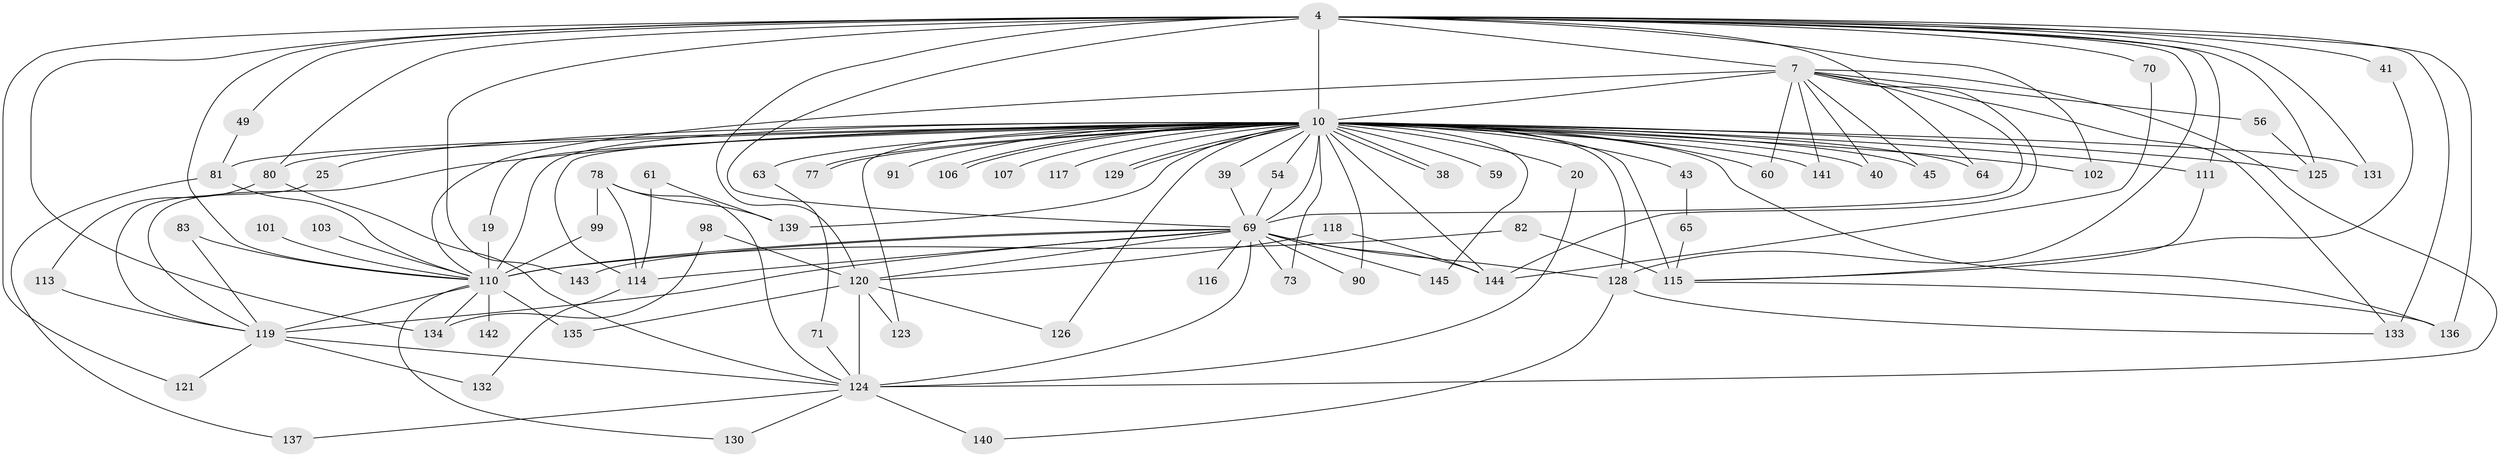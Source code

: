 // original degree distribution, {30: 0.006896551724137931, 18: 0.020689655172413793, 22: 0.006896551724137931, 36: 0.006896551724137931, 16: 0.006896551724137931, 21: 0.006896551724137931, 14: 0.006896551724137931, 51: 0.006896551724137931, 4: 0.09655172413793103, 3: 0.20689655172413793, 11: 0.006896551724137931, 6: 0.013793103448275862, 5: 0.04827586206896552, 2: 0.5379310344827586, 9: 0.013793103448275862, 8: 0.006896551724137931}
// Generated by graph-tools (version 1.1) at 2025/44/03/09/25 04:44:19]
// undirected, 72 vertices, 142 edges
graph export_dot {
graph [start="1"]
  node [color=gray90,style=filled];
  4;
  7 [super="+5"];
  10 [super="+3"];
  19;
  20 [super="+18"];
  25;
  38;
  39;
  40;
  41;
  43;
  45;
  49;
  54;
  56;
  59;
  60;
  61;
  63;
  64;
  65;
  69 [super="+42+6"];
  70;
  71;
  73;
  77;
  78 [super="+72"];
  80 [super="+62"];
  81 [super="+36"];
  82;
  83;
  90;
  91 [super="+68"];
  98;
  99;
  101;
  102;
  103;
  106;
  107;
  110 [super="+14+15+57"];
  111 [super="+97"];
  113;
  114 [super="+32"];
  115 [super="+27+35+89"];
  116;
  117;
  118;
  119 [super="+94+112"];
  120 [super="+13+85"];
  121;
  123;
  124 [super="+53+46+92+95"];
  125 [super="+122"];
  126;
  128 [super="+93+109+76"];
  129;
  130;
  131;
  132;
  133 [super="+28+127"];
  134 [super="+100"];
  135;
  136 [super="+105"];
  137;
  139 [super="+58"];
  140;
  141;
  142;
  143;
  144 [super="+138"];
  145 [super="+104"];
  4 -- 7 [weight=2];
  4 -- 10 [weight=3];
  4 -- 41;
  4 -- 49;
  4 -- 64;
  4 -- 70;
  4 -- 80 [weight=2];
  4 -- 102;
  4 -- 111 [weight=2];
  4 -- 120 [weight=3];
  4 -- 121;
  4 -- 131;
  4 -- 133 [weight=4];
  4 -- 143;
  4 -- 69 [weight=3];
  4 -- 110 [weight=2];
  4 -- 134 [weight=2];
  4 -- 125;
  4 -- 136;
  4 -- 128;
  7 -- 10 [weight=6];
  7 -- 56 [weight=2];
  7 -- 141;
  7 -- 40;
  7 -- 45;
  7 -- 60;
  7 -- 133;
  7 -- 124 [weight=2];
  7 -- 69 [weight=4];
  7 -- 110 [weight=5];
  7 -- 144 [weight=2];
  10 -- 19;
  10 -- 25 [weight=2];
  10 -- 38;
  10 -- 38;
  10 -- 39;
  10 -- 40;
  10 -- 43 [weight=2];
  10 -- 45;
  10 -- 59 [weight=2];
  10 -- 63 [weight=2];
  10 -- 64;
  10 -- 69 [weight=8];
  10 -- 73;
  10 -- 77;
  10 -- 77;
  10 -- 90;
  10 -- 91 [weight=3];
  10 -- 106;
  10 -- 106;
  10 -- 107 [weight=2];
  10 -- 110 [weight=9];
  10 -- 119 [weight=5];
  10 -- 126;
  10 -- 129;
  10 -- 129;
  10 -- 131;
  10 -- 141;
  10 -- 145 [weight=2];
  10 -- 20 [weight=3];
  10 -- 139 [weight=3];
  10 -- 144 [weight=2];
  10 -- 54;
  10 -- 60;
  10 -- 81 [weight=3];
  10 -- 102;
  10 -- 114 [weight=2];
  10 -- 115 [weight=5];
  10 -- 117;
  10 -- 123;
  10 -- 125;
  10 -- 80;
  10 -- 111;
  10 -- 128 [weight=4];
  10 -- 136;
  19 -- 110;
  20 -- 124;
  25 -- 119;
  39 -- 69;
  41 -- 115;
  43 -- 65;
  49 -- 81;
  54 -- 69;
  56 -- 125;
  61 -- 114;
  61 -- 139;
  63 -- 71;
  65 -- 115;
  69 -- 114;
  69 -- 73;
  69 -- 143;
  69 -- 145;
  69 -- 90;
  69 -- 110 [weight=8];
  69 -- 116 [weight=2];
  69 -- 120;
  69 -- 144;
  69 -- 124 [weight=2];
  69 -- 128 [weight=3];
  69 -- 119 [weight=4];
  70 -- 144;
  71 -- 124;
  78 -- 99;
  78 -- 124;
  78 -- 114;
  78 -- 139 [weight=2];
  80 -- 113;
  80 -- 124;
  81 -- 137;
  81 -- 110;
  82 -- 115;
  82 -- 110;
  83 -- 110;
  83 -- 119;
  98 -- 120;
  98 -- 134;
  99 -- 110;
  101 -- 110 [weight=2];
  103 -- 110 [weight=2];
  110 -- 134 [weight=2];
  110 -- 130;
  110 -- 135;
  110 -- 142;
  110 -- 119 [weight=3];
  111 -- 115;
  113 -- 119;
  114 -- 132;
  115 -- 136 [weight=2];
  118 -- 120;
  118 -- 144;
  119 -- 121;
  119 -- 132;
  119 -- 124;
  120 -- 135;
  120 -- 123;
  120 -- 126;
  120 -- 124 [weight=3];
  124 -- 130;
  124 -- 140;
  124 -- 137;
  128 -- 133;
  128 -- 140;
}
